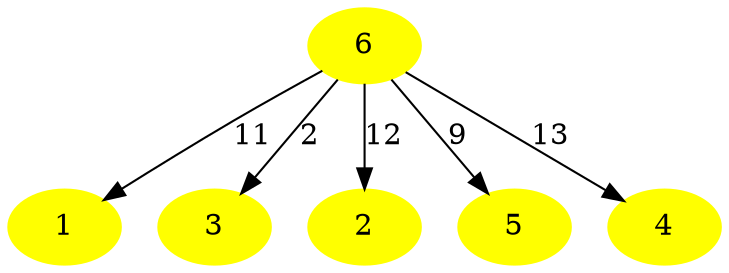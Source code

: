 digraph G{ 
node [style=filled, fontcolor=black];
n0[label="1", color=yellow];
n1[label="6", color=yellow];
n2[label="3", color=yellow];
n3[label="2", color=yellow];
n4[label="5", color=yellow];
n5[label="4", color=yellow];
n1 -> n0 [label="11"]
n1 -> n2 [label="2"]
n1 -> n3 [label="12"]
n1 -> n4 [label="9"]
n1 -> n5 [label="13"]
}
